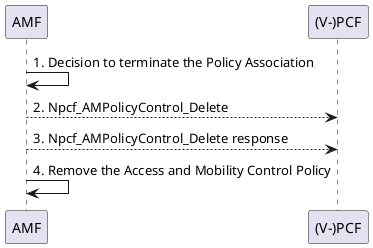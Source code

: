@startuml
participant AMF order 1
participant "(V-)PCF" order 2

AMF -> AMF : 1. Decision to terminate the Policy Association
AMF --> "(V-)PCF" : 2. Npcf_AMPolicyControl_Delete
"(V-)PCF" <-- AMF : 3. Npcf_AMPolicyControl_Delete response
AMF -> AMF : 4. Remove the Access and Mobility Control Policy
@enduml